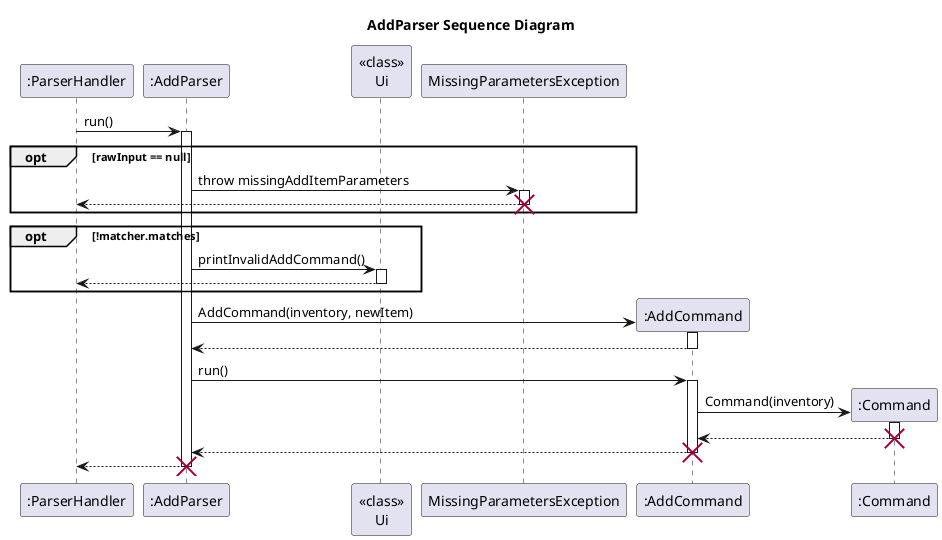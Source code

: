 
@startuml
title AddParser Sequence Diagram

participant ":ParserHandler" as ParserHandler
participant ":AddParser" as AddParser
ParserHandler -> AddParser: run()

activate AddParser
participant "<<class>>\nUi"
opt rawInput == null
AddParser -> MissingParametersException:throw missingAddItemParameters
activate MissingParametersException
MissingParametersException --> ParserHandler:
deactivate MissingParametersException
destroy MissingParametersException
end

opt !matcher.matches
AddParser -> "<<class>>\nUi":printInvalidAddCommand()
activate "<<class>>\nUi"
"<<class>>\nUi" --> ParserHandler:
deactivate "<<class>>\nUi"
end
participant ":AddCommand" as AddCommand
participant ":Command" as Command
AddParser -> AddCommand**: AddCommand(inventory, newItem)
activate AddCommand
AddCommand -->AddParser:
deactivate AddCommand

AddParser -> AddCommand: run()
activate AddCommand

AddCommand -> Command**:Command(inventory)
activate Command
Command -->AddCommand:
deactivate Command
destroy Command
AddCommand -->AddParser:
deactivate AddCommand
destroy AddCommand

AddParser --> ParserHandler:
destroy AddParser
@enduml